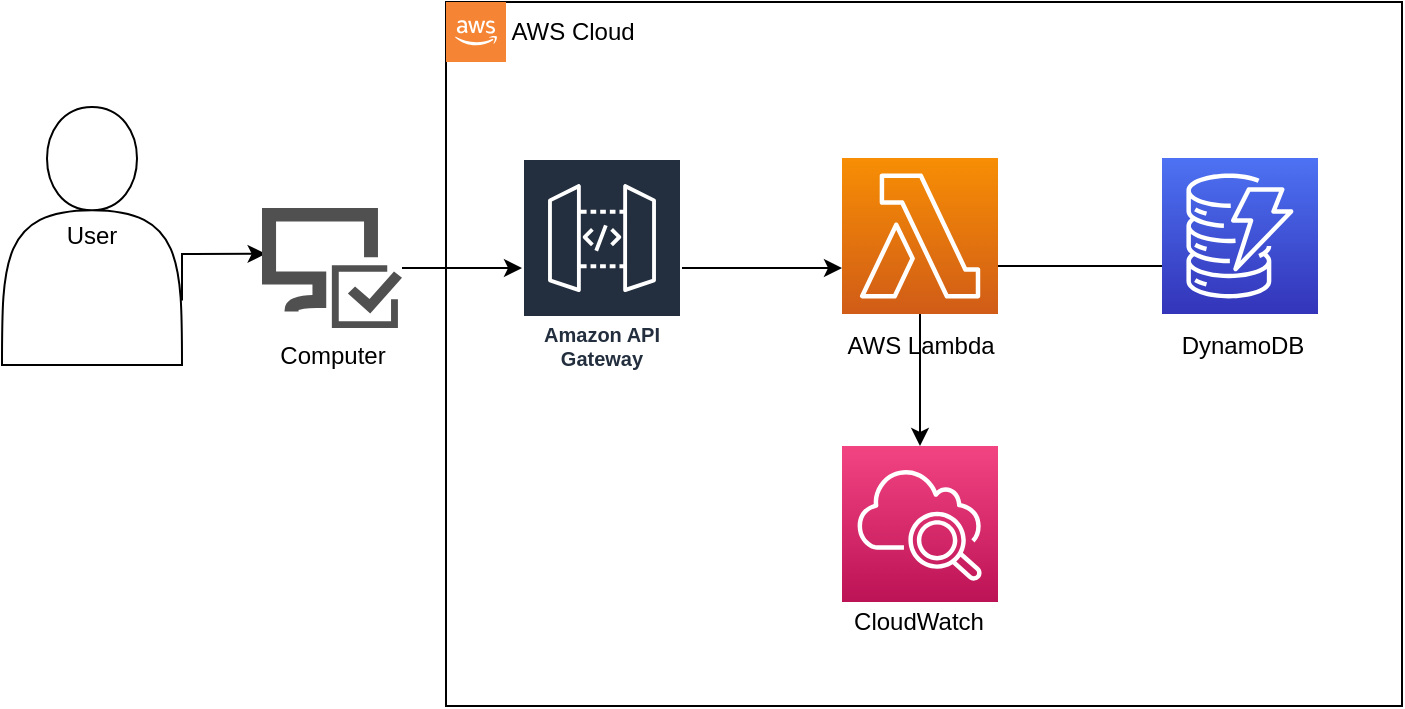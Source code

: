<mxfile>
    <diagram id="fELG3fba9AVG-jRQD8p1" name="Página-1">
        <mxGraphModel dx="928" dy="667" grid="1" gridSize="10" guides="1" tooltips="1" connect="1" arrows="1" fold="1" page="1" pageScale="1" pageWidth="827" pageHeight="1169" math="0" shadow="0">
            <root>
                <mxCell id="0"/>
                <mxCell id="1" parent="0"/>
                <mxCell id="Jsa-TZBgNFrLXVC_sno3-20" value="" style="rounded=0;whiteSpace=wrap;html=1;strokeColor=default;fontFamily=Helvetica;fontSize=12;fontColor=default;fillColor=default;" parent="1" vertex="1">
                    <mxGeometry x="232" y="218" width="478" height="352" as="geometry"/>
                </mxCell>
                <mxCell id="Jsa-TZBgNFrLXVC_sno3-11" style="edgeStyle=orthogonalEdgeStyle;rounded=0;orthogonalLoop=1;jettySize=auto;html=1;exitX=1;exitY=0.75;exitDx=0;exitDy=0;entryX=0.026;entryY=0.382;entryDx=0;entryDy=0;entryPerimeter=0;fontFamily=Helvetica;fontSize=12;fontColor=default;" parent="1" source="Jsa-TZBgNFrLXVC_sno3-1" target="Jsa-TZBgNFrLXVC_sno3-2" edge="1">
                    <mxGeometry relative="1" as="geometry">
                        <Array as="points">
                            <mxPoint x="100" y="344"/>
                            <mxPoint x="105" y="344"/>
                        </Array>
                    </mxGeometry>
                </mxCell>
                <mxCell id="Jsa-TZBgNFrLXVC_sno3-1" value="User" style="shape=actor;whiteSpace=wrap;html=1;" parent="1" vertex="1">
                    <mxGeometry x="10" y="270.5" width="90" height="129" as="geometry"/>
                </mxCell>
                <mxCell id="Jsa-TZBgNFrLXVC_sno3-15" style="edgeStyle=orthogonalEdgeStyle;rounded=0;orthogonalLoop=1;jettySize=auto;html=1;fontFamily=Helvetica;fontSize=12;fontColor=default;" parent="1" source="Jsa-TZBgNFrLXVC_sno3-2" target="Jsa-TZBgNFrLXVC_sno3-5" edge="1">
                    <mxGeometry relative="1" as="geometry">
                        <mxPoint x="270" y="350" as="targetPoint"/>
                        <Array as="points">
                            <mxPoint x="270" y="351"/>
                            <mxPoint x="270" y="351"/>
                        </Array>
                    </mxGeometry>
                </mxCell>
                <mxCell id="Jsa-TZBgNFrLXVC_sno3-2" value="Computer" style="sketch=0;pointerEvents=1;shadow=0;dashed=0;html=1;strokeColor=none;labelPosition=center;verticalLabelPosition=bottom;verticalAlign=top;align=center;fillColor=#505050;shape=mxgraph.mscae.intune.computer_inventory" parent="1" vertex="1">
                    <mxGeometry x="140" y="321" width="70" height="60" as="geometry"/>
                </mxCell>
                <mxCell id="Jsa-TZBgNFrLXVC_sno3-18" style="edgeStyle=orthogonalEdgeStyle;rounded=0;orthogonalLoop=1;jettySize=auto;html=1;fontFamily=Helvetica;fontSize=12;fontColor=default;" parent="1" source="Jsa-TZBgNFrLXVC_sno3-4" edge="1">
                    <mxGeometry relative="1" as="geometry">
                        <Array as="points">
                            <mxPoint x="590" y="350"/>
                            <mxPoint x="590" y="350"/>
                        </Array>
                        <mxPoint x="600" y="350" as="targetPoint"/>
                    </mxGeometry>
                </mxCell>
                <mxCell id="Jsa-TZBgNFrLXVC_sno3-19" style="edgeStyle=orthogonalEdgeStyle;rounded=0;orthogonalLoop=1;jettySize=auto;html=1;exitX=0.5;exitY=1;exitDx=0;exitDy=0;exitPerimeter=0;fontFamily=Helvetica;fontSize=12;fontColor=default;" parent="1" source="Jsa-TZBgNFrLXVC_sno3-4" target="Jsa-TZBgNFrLXVC_sno3-6" edge="1">
                    <mxGeometry relative="1" as="geometry"/>
                </mxCell>
                <mxCell id="Jsa-TZBgNFrLXVC_sno3-4" value="" style="sketch=0;points=[[0,0,0],[0.25,0,0],[0.5,0,0],[0.75,0,0],[1,0,0],[0,1,0],[0.25,1,0],[0.5,1,0],[0.75,1,0],[1,1,0],[0,0.25,0],[0,0.5,0],[0,0.75,0],[1,0.25,0],[1,0.5,0],[1,0.75,0]];outlineConnect=0;fontColor=#232F3E;gradientColor=#F78E04;gradientDirection=north;fillColor=#D05C17;strokeColor=#ffffff;dashed=0;verticalLabelPosition=bottom;verticalAlign=top;align=center;html=1;fontSize=12;fontStyle=0;aspect=fixed;shape=mxgraph.aws4.resourceIcon;resIcon=mxgraph.aws4.lambda;" parent="1" vertex="1">
                    <mxGeometry x="430" y="296" width="78" height="78" as="geometry"/>
                </mxCell>
                <mxCell id="Jsa-TZBgNFrLXVC_sno3-17" style="edgeStyle=orthogonalEdgeStyle;rounded=0;orthogonalLoop=1;jettySize=auto;html=1;fontFamily=Helvetica;fontSize=12;fontColor=default;" parent="1" source="Jsa-TZBgNFrLXVC_sno3-5" edge="1">
                    <mxGeometry relative="1" as="geometry">
                        <mxPoint x="430" y="351" as="targetPoint"/>
                    </mxGeometry>
                </mxCell>
                <mxCell id="Jsa-TZBgNFrLXVC_sno3-5" value="Amazon API Gateway" style="sketch=0;outlineConnect=0;fontColor=#232F3E;gradientColor=none;strokeColor=#ffffff;fillColor=#232F3E;dashed=0;verticalLabelPosition=middle;verticalAlign=bottom;align=center;html=1;whiteSpace=wrap;fontSize=10;fontStyle=1;spacing=3;shape=mxgraph.aws4.productIcon;prIcon=mxgraph.aws4.api_gateway;" parent="1" vertex="1">
                    <mxGeometry x="270" y="296" width="80" height="110" as="geometry"/>
                </mxCell>
                <mxCell id="Jsa-TZBgNFrLXVC_sno3-6" value="" style="sketch=0;points=[[0,0,0],[0.25,0,0],[0.5,0,0],[0.75,0,0],[1,0,0],[0,1,0],[0.25,1,0],[0.5,1,0],[0.75,1,0],[1,1,0],[0,0.25,0],[0,0.5,0],[0,0.75,0],[1,0.25,0],[1,0.5,0],[1,0.75,0]];points=[[0,0,0],[0.25,0,0],[0.5,0,0],[0.75,0,0],[1,0,0],[0,1,0],[0.25,1,0],[0.5,1,0],[0.75,1,0],[1,1,0],[0,0.25,0],[0,0.5,0],[0,0.75,0],[1,0.25,0],[1,0.5,0],[1,0.75,0]];outlineConnect=0;fontColor=#232F3E;gradientColor=#F34482;gradientDirection=north;fillColor=#BC1356;strokeColor=#ffffff;dashed=0;verticalLabelPosition=bottom;verticalAlign=top;align=center;html=1;fontSize=12;fontStyle=0;aspect=fixed;shape=mxgraph.aws4.resourceIcon;resIcon=mxgraph.aws4.cloudwatch_2;" parent="1" vertex="1">
                    <mxGeometry x="430" y="440" width="78" height="78" as="geometry"/>
                </mxCell>
                <mxCell id="Jsa-TZBgNFrLXVC_sno3-21" value="AWS Cloud" style="text;html=1;resizable=0;autosize=1;align=center;verticalAlign=middle;points=[];fillColor=none;strokeColor=none;rounded=0;fontFamily=Helvetica;fontSize=12;fontColor=default;" parent="1" vertex="1">
                    <mxGeometry x="250" y="218" width="90" height="30" as="geometry"/>
                </mxCell>
                <mxCell id="2" value="" style="outlineConnect=0;dashed=0;verticalLabelPosition=bottom;verticalAlign=top;align=center;html=1;shape=mxgraph.aws3.cloud_2;fillColor=#F58534;gradientColor=none;" parent="1" vertex="1">
                    <mxGeometry x="232" y="218" width="30" height="30" as="geometry"/>
                </mxCell>
                <mxCell id="3" value="" style="sketch=0;points=[[0,0,0],[0.25,0,0],[0.5,0,0],[0.75,0,0],[1,0,0],[0,1,0],[0.25,1,0],[0.5,1,0],[0.75,1,0],[1,1,0],[0,0.25,0],[0,0.5,0],[0,0.75,0],[1,0.25,0],[1,0.5,0],[1,0.75,0]];outlineConnect=0;fontColor=#232F3E;gradientColor=#4D72F3;gradientDirection=north;fillColor=#3334B9;strokeColor=#ffffff;dashed=0;verticalLabelPosition=bottom;verticalAlign=top;align=center;html=1;fontSize=12;fontStyle=0;aspect=fixed;shape=mxgraph.aws4.resourceIcon;resIcon=mxgraph.aws4.dynamodb;" parent="1" vertex="1">
                    <mxGeometry x="590" y="296" width="78" height="78" as="geometry"/>
                </mxCell>
                <mxCell id="7" value="DynamoDB" style="text;html=1;resizable=0;autosize=1;align=center;verticalAlign=middle;points=[];fillColor=none;strokeColor=none;rounded=0;" parent="1" vertex="1">
                    <mxGeometry x="590" y="379.5" width="80" height="20" as="geometry"/>
                </mxCell>
                <mxCell id="8" value="AWS Lambda" style="text;html=1;resizable=0;autosize=1;align=center;verticalAlign=middle;points=[];fillColor=none;strokeColor=none;rounded=0;" parent="1" vertex="1">
                    <mxGeometry x="424" y="379.5" width="90" height="20" as="geometry"/>
                </mxCell>
                <mxCell id="9" value="CloudWatch" style="text;html=1;resizable=0;autosize=1;align=center;verticalAlign=middle;points=[];fillColor=none;strokeColor=none;rounded=0;" parent="1" vertex="1">
                    <mxGeometry x="428" y="518" width="80" height="20" as="geometry"/>
                </mxCell>
            </root>
        </mxGraphModel>
    </diagram>
</mxfile>